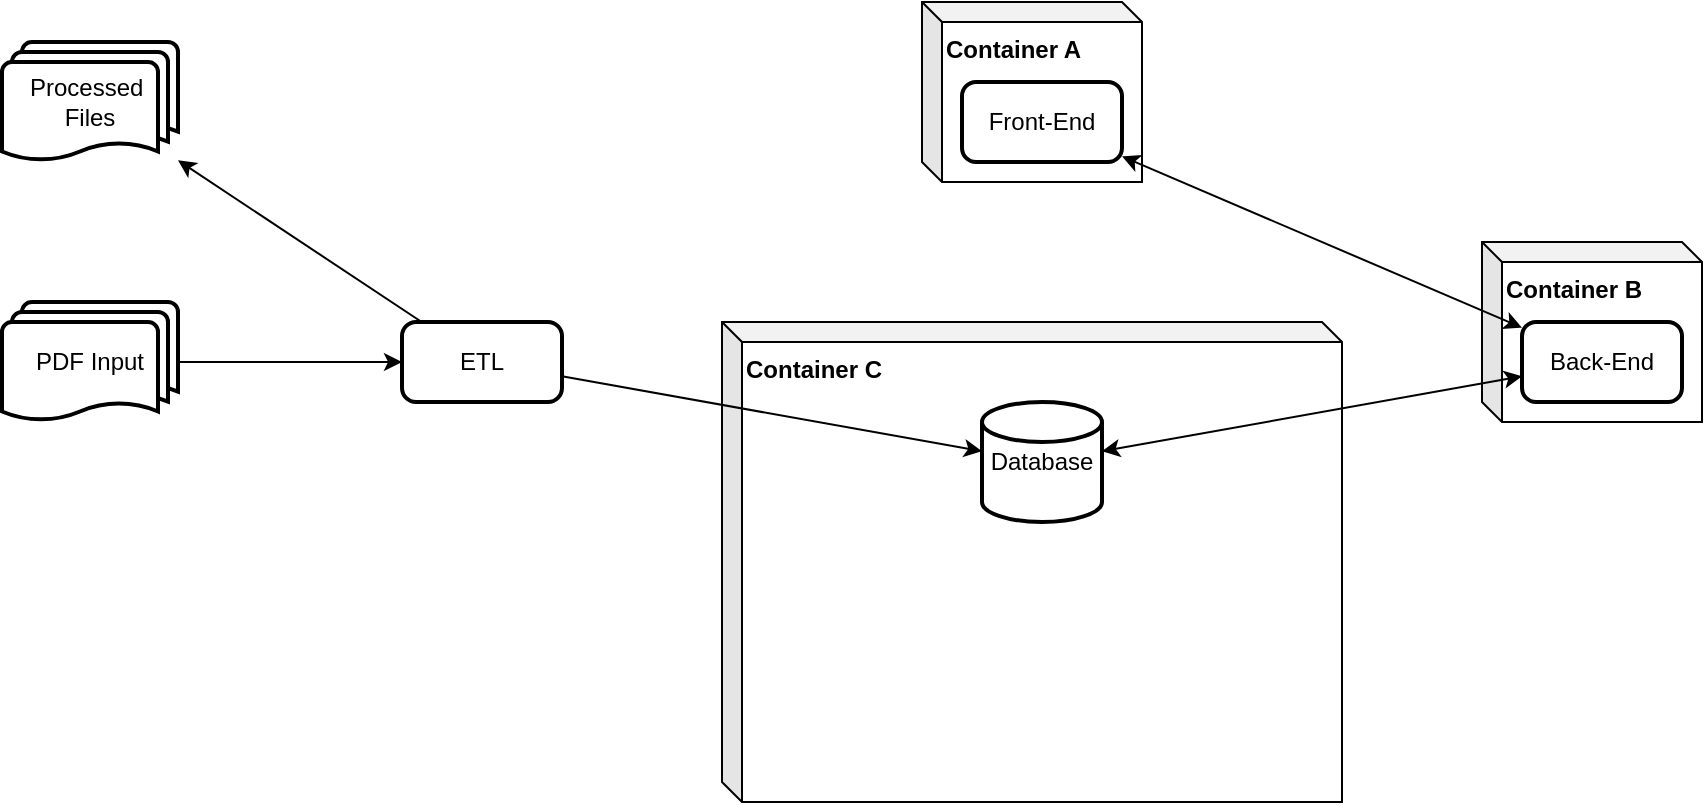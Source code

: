 <mxfile version="26.2.5">
  <diagram name="Page-1" id="X-rV9KMXyf-AHJXXWIQ6">
    <mxGraphModel dx="710" dy="476" grid="1" gridSize="10" guides="1" tooltips="1" connect="1" arrows="1" fold="1" page="1" pageScale="1" pageWidth="1169" pageHeight="827" math="0" shadow="0">
      <root>
        <mxCell id="0" />
        <mxCell id="1" parent="0" />
        <mxCell id="5DzCrRQK-NwIQtgQuj1R-17" style="rounded=0;orthogonalLoop=1;jettySize=auto;html=1;startArrow=classic;startFill=1;" edge="1" parent="1" source="5DzCrRQK-NwIQtgQuj1R-8" target="5DzCrRQK-NwIQtgQuj1R-9">
          <mxGeometry relative="1" as="geometry" />
        </mxCell>
        <mxCell id="5DzCrRQK-NwIQtgQuj1R-8" value="Database" style="strokeWidth=2;html=1;shape=mxgraph.flowchart.database;whiteSpace=wrap;" vertex="1" parent="1">
          <mxGeometry x="530" y="200" width="60" height="60" as="geometry" />
        </mxCell>
        <mxCell id="5DzCrRQK-NwIQtgQuj1R-18" style="rounded=0;orthogonalLoop=1;jettySize=auto;html=1;startArrow=classic;startFill=1;" edge="1" parent="1" source="5DzCrRQK-NwIQtgQuj1R-9" target="5DzCrRQK-NwIQtgQuj1R-10">
          <mxGeometry relative="1" as="geometry" />
        </mxCell>
        <mxCell id="5DzCrRQK-NwIQtgQuj1R-9" value="Back-End" style="rounded=1;whiteSpace=wrap;html=1;absoluteArcSize=1;arcSize=14;strokeWidth=2;" vertex="1" parent="1">
          <mxGeometry x="800" y="160" width="80" height="40" as="geometry" />
        </mxCell>
        <mxCell id="5DzCrRQK-NwIQtgQuj1R-10" value="Front-End" style="rounded=1;whiteSpace=wrap;html=1;absoluteArcSize=1;arcSize=14;strokeWidth=2;" vertex="1" parent="1">
          <mxGeometry x="520" y="40" width="80" height="40" as="geometry" />
        </mxCell>
        <mxCell id="5DzCrRQK-NwIQtgQuj1R-15" style="rounded=0;orthogonalLoop=1;jettySize=auto;html=1;" edge="1" parent="1" source="5DzCrRQK-NwIQtgQuj1R-11" target="5DzCrRQK-NwIQtgQuj1R-8">
          <mxGeometry relative="1" as="geometry" />
        </mxCell>
        <mxCell id="5DzCrRQK-NwIQtgQuj1R-16" style="rounded=0;orthogonalLoop=1;jettySize=auto;html=1;" edge="1" parent="1" source="5DzCrRQK-NwIQtgQuj1R-11" target="5DzCrRQK-NwIQtgQuj1R-13">
          <mxGeometry relative="1" as="geometry" />
        </mxCell>
        <mxCell id="5DzCrRQK-NwIQtgQuj1R-11" value="ETL" style="rounded=1;whiteSpace=wrap;html=1;absoluteArcSize=1;arcSize=14;strokeWidth=2;" vertex="1" parent="1">
          <mxGeometry x="240" y="160" width="80" height="40" as="geometry" />
        </mxCell>
        <mxCell id="5DzCrRQK-NwIQtgQuj1R-14" style="rounded=0;orthogonalLoop=1;jettySize=auto;html=1;" edge="1" parent="1" source="5DzCrRQK-NwIQtgQuj1R-12" target="5DzCrRQK-NwIQtgQuj1R-11">
          <mxGeometry relative="1" as="geometry" />
        </mxCell>
        <mxCell id="5DzCrRQK-NwIQtgQuj1R-12" value="PDF Input" style="strokeWidth=2;html=1;shape=mxgraph.flowchart.multi-document;whiteSpace=wrap;" vertex="1" parent="1">
          <mxGeometry x="40" y="150" width="88" height="60" as="geometry" />
        </mxCell>
        <mxCell id="5DzCrRQK-NwIQtgQuj1R-13" value="Processed&amp;nbsp; Files" style="strokeWidth=2;html=1;shape=mxgraph.flowchart.multi-document;whiteSpace=wrap;" vertex="1" parent="1">
          <mxGeometry x="40" y="20" width="88" height="60" as="geometry" />
        </mxCell>
        <mxCell id="5DzCrRQK-NwIQtgQuj1R-22" value="Container A" style="shape=cube;whiteSpace=wrap;html=1;boundedLbl=1;backgroundOutline=1;darkOpacity=0.05;darkOpacity2=0.1;size=10;fillColor=none;align=left;labelPosition=center;verticalLabelPosition=middle;verticalAlign=top;fontStyle=1" vertex="1" parent="1">
          <mxGeometry x="500" width="110" height="90" as="geometry" />
        </mxCell>
        <mxCell id="5DzCrRQK-NwIQtgQuj1R-24" value="Container B" style="shape=cube;whiteSpace=wrap;html=1;boundedLbl=1;backgroundOutline=1;darkOpacity=0.05;darkOpacity2=0.1;size=10;fillColor=none;align=left;labelPosition=center;verticalLabelPosition=middle;verticalAlign=top;fontStyle=1" vertex="1" parent="1">
          <mxGeometry x="780" y="120" width="110" height="90" as="geometry" />
        </mxCell>
        <mxCell id="5DzCrRQK-NwIQtgQuj1R-25" value="Container C" style="shape=cube;whiteSpace=wrap;html=1;boundedLbl=1;backgroundOutline=1;darkOpacity=0.05;darkOpacity2=0.1;size=10;fillColor=none;align=left;labelPosition=center;verticalLabelPosition=middle;verticalAlign=top;fontStyle=1" vertex="1" parent="1">
          <mxGeometry x="400" y="160" width="310" height="240" as="geometry" />
        </mxCell>
      </root>
    </mxGraphModel>
  </diagram>
</mxfile>
